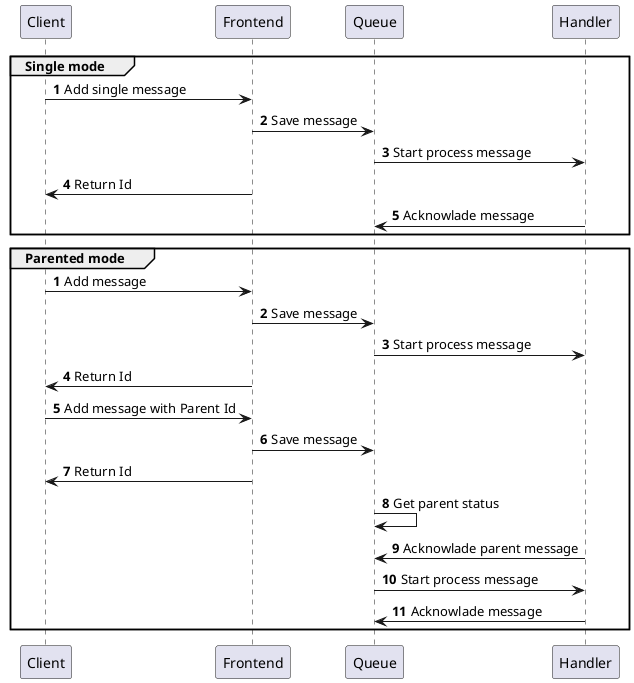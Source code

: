 @startuml
group Single mode
autonumber 1
Client -> Frontend: Add single message 
Frontend -> Queue : Save message 
Queue -> Handler : Start process message
Frontend -> Client : Return Id
Handler -> Queue : Acknowlade message 
end
group Parented mode
autonumber 1
Client -> Frontend: Add message 
Frontend -> Queue : Save message 
Queue -> Handler : Start process message
Frontend -> Client : Return Id

Client -> Frontend : Add message with Parent Id
Frontend -> Queue : Save message
Frontend -> Client : Return Id
Queue -> Queue : Get parent status
Handler -> Queue : Acknowlade parent message 
Queue -> Handler : Start process message
Handler -> Queue : Acknowlade message 
end
@enduml